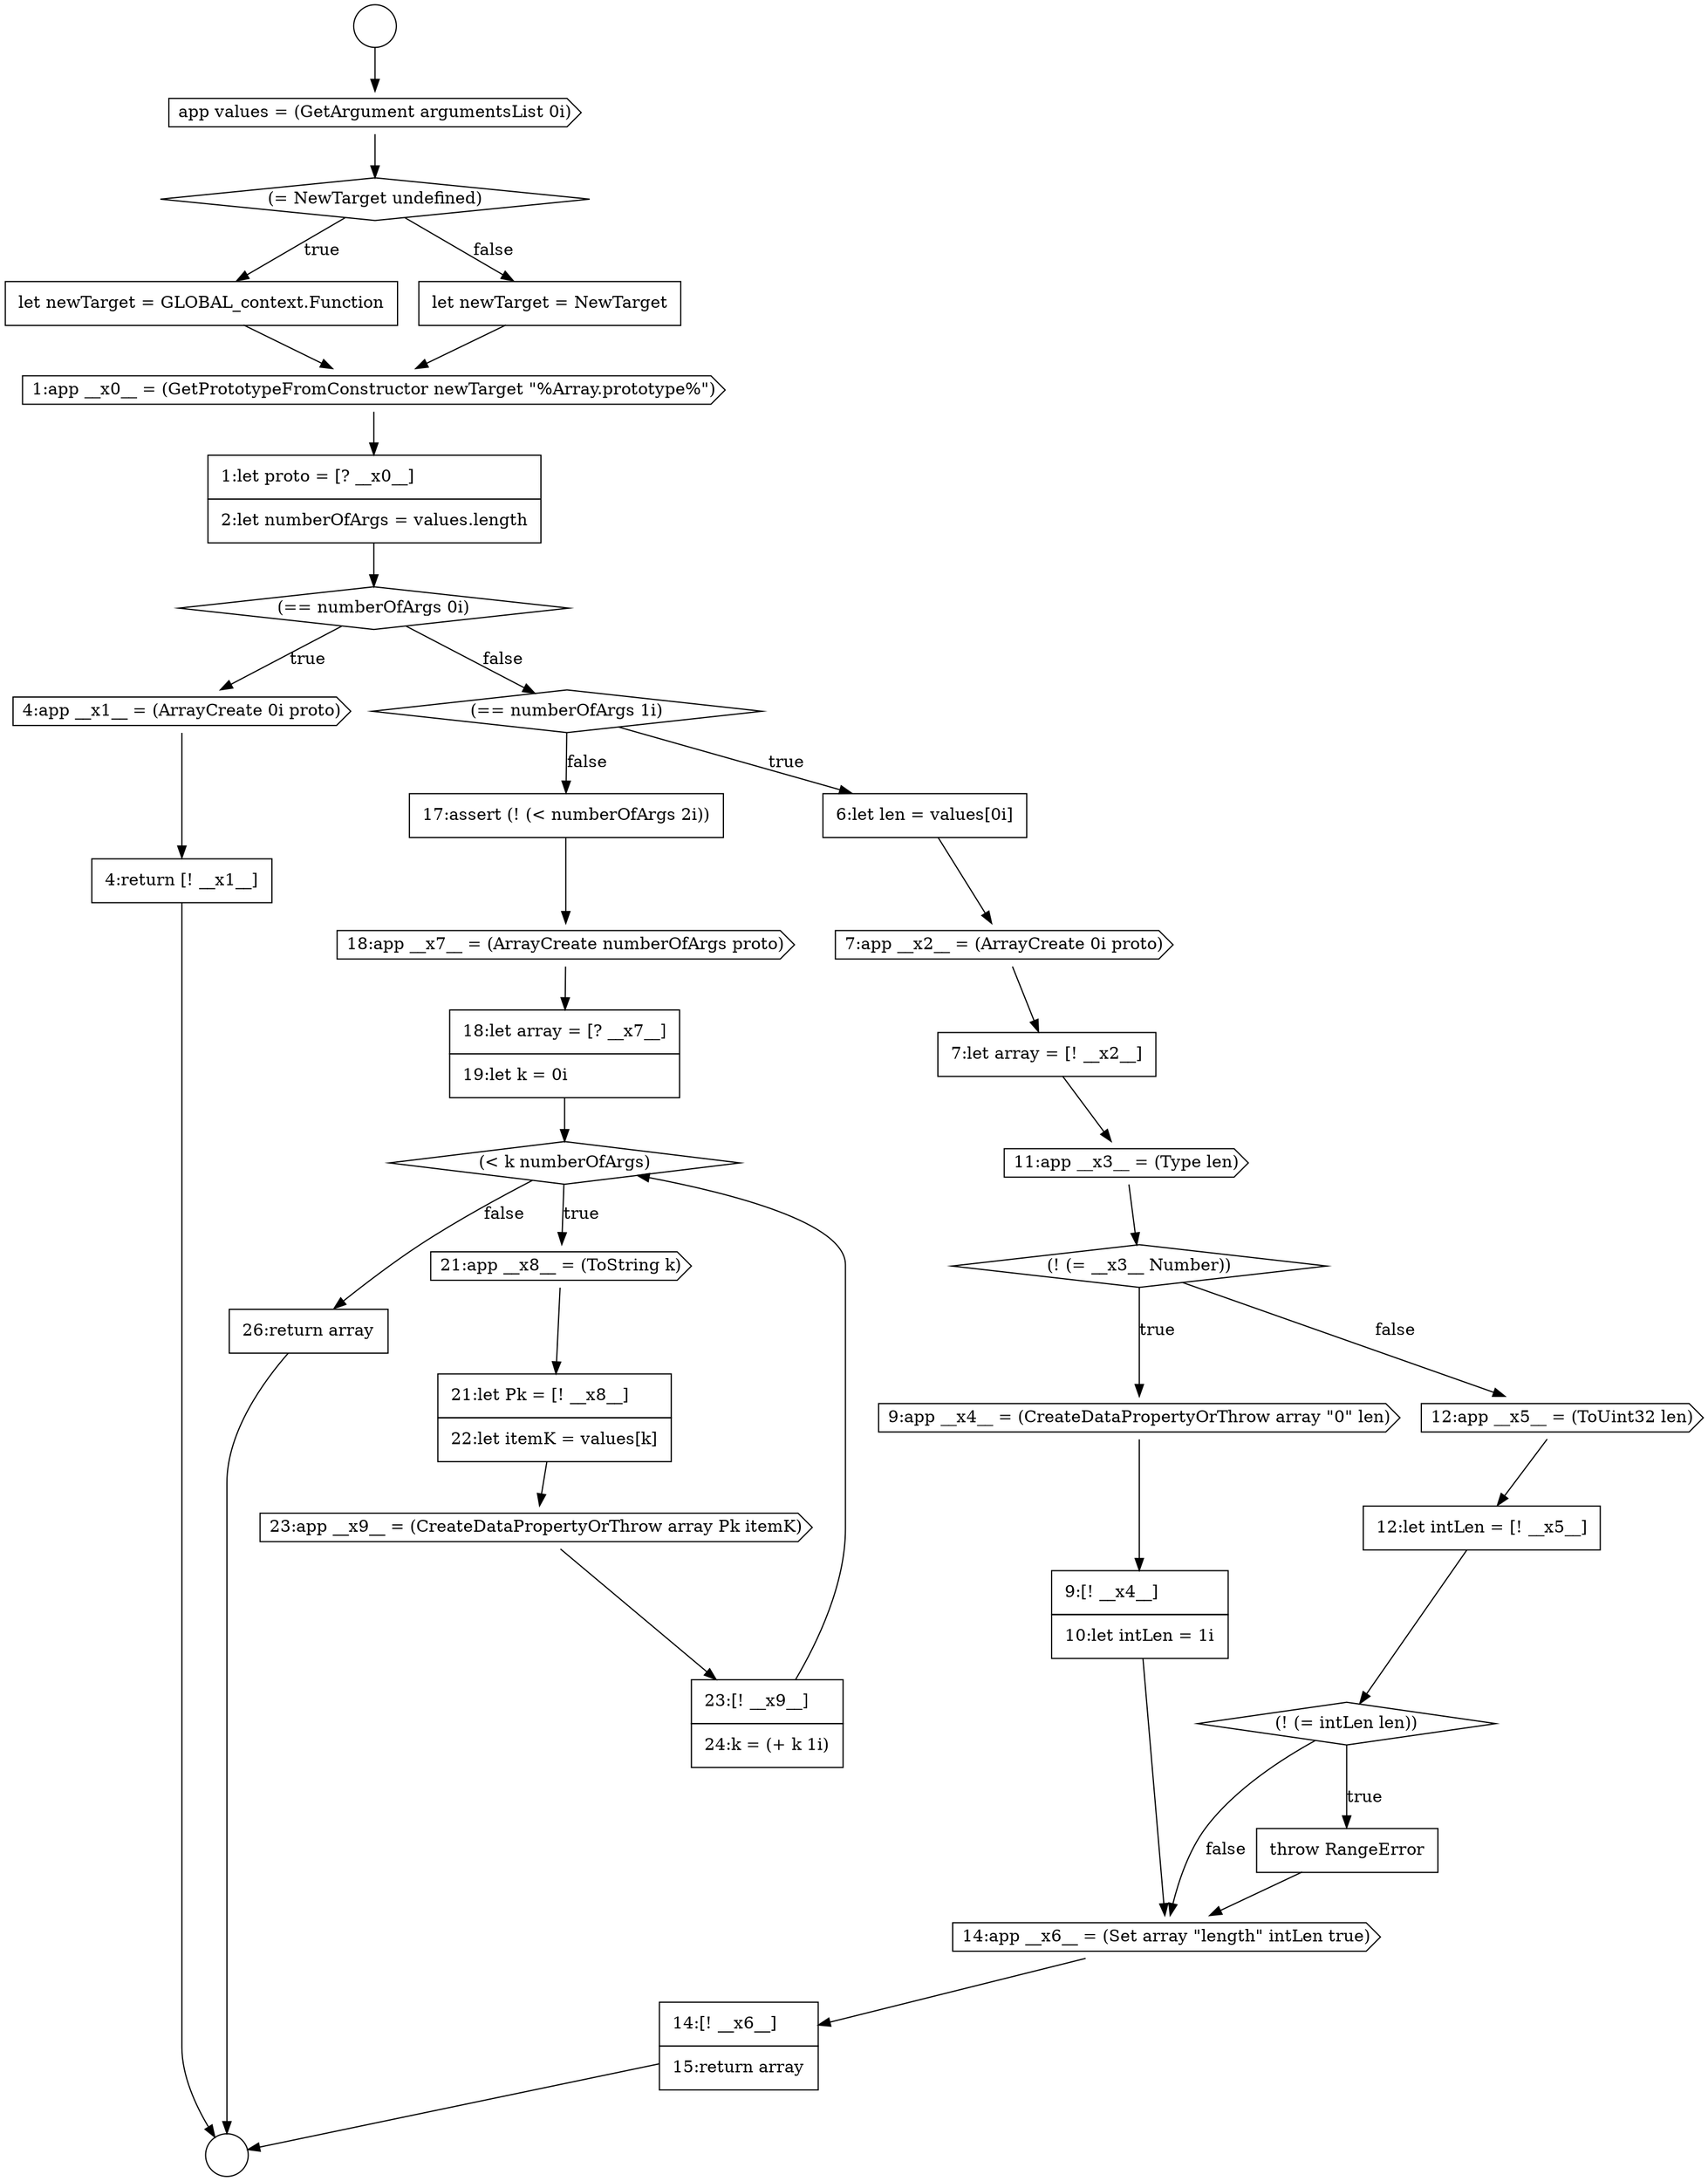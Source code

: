 digraph {
  node15632 [shape=cds, label=<<font color="black">11:app __x3__ = (Type len)</font>> color="black" fillcolor="white" style=filled]
  node15637 [shape=none, margin=0, label=<<font color="black">
    <table border="0" cellborder="1" cellspacing="0" cellpadding="10">
      <tr><td align="left">12:let intLen = [! __x5__]</td></tr>
    </table>
  </font>> color="black" fillcolor="white" style=filled]
  node15648 [shape=cds, label=<<font color="black">23:app __x9__ = (CreateDataPropertyOrThrow array Pk itemK)</font>> color="black" fillcolor="white" style=filled]
  node15633 [shape=diamond, label=<<font color="black">(! (= __x3__ Number))</font>> color="black" fillcolor="white" style=filled]
  node15623 [shape=cds, label=<<font color="black">1:app __x0__ = (GetPrototypeFromConstructor newTarget &quot;%Array.prototype%&quot;)</font>> color="black" fillcolor="white" style=filled]
  node15618 [shape=circle label=" " color="black" fillcolor="white" style=filled]
  node15626 [shape=cds, label=<<font color="black">4:app __x1__ = (ArrayCreate 0i proto)</font>> color="black" fillcolor="white" style=filled]
  node15621 [shape=none, margin=0, label=<<font color="black">
    <table border="0" cellborder="1" cellspacing="0" cellpadding="10">
      <tr><td align="left">let newTarget = GLOBAL_context.Function</td></tr>
    </table>
  </font>> color="black" fillcolor="white" style=filled]
  node15629 [shape=none, margin=0, label=<<font color="black">
    <table border="0" cellborder="1" cellspacing="0" cellpadding="10">
      <tr><td align="left">6:let len = values[0i]</td></tr>
    </table>
  </font>> color="black" fillcolor="white" style=filled]
  node15643 [shape=cds, label=<<font color="black">18:app __x7__ = (ArrayCreate numberOfArgs proto)</font>> color="black" fillcolor="white" style=filled]
  node15628 [shape=diamond, label=<<font color="black">(== numberOfArgs 1i)</font>> color="black" fillcolor="white" style=filled]
  node15642 [shape=none, margin=0, label=<<font color="black">
    <table border="0" cellborder="1" cellspacing="0" cellpadding="10">
      <tr><td align="left">17:assert (! (&lt; numberOfArgs 2i))</td></tr>
    </table>
  </font>> color="black" fillcolor="white" style=filled]
  node15627 [shape=none, margin=0, label=<<font color="black">
    <table border="0" cellborder="1" cellspacing="0" cellpadding="10">
      <tr><td align="left">4:return [! __x1__]</td></tr>
    </table>
  </font>> color="black" fillcolor="white" style=filled]
  node15650 [shape=none, margin=0, label=<<font color="black">
    <table border="0" cellborder="1" cellspacing="0" cellpadding="10">
      <tr><td align="left">26:return array</td></tr>
    </table>
  </font>> color="black" fillcolor="white" style=filled]
  node15631 [shape=none, margin=0, label=<<font color="black">
    <table border="0" cellborder="1" cellspacing="0" cellpadding="10">
      <tr><td align="left">7:let array = [! __x2__]</td></tr>
    </table>
  </font>> color="black" fillcolor="white" style=filled]
  node15638 [shape=diamond, label=<<font color="black">(! (= intLen len))</font>> color="black" fillcolor="white" style=filled]
  node15619 [shape=cds, label=<<font color="black">app values = (GetArgument argumentsList 0i)</font>> color="black" fillcolor="white" style=filled]
  node15634 [shape=cds, label=<<font color="black">9:app __x4__ = (CreateDataPropertyOrThrow array &quot;0&quot; len)</font>> color="black" fillcolor="white" style=filled]
  node15639 [shape=none, margin=0, label=<<font color="black">
    <table border="0" cellborder="1" cellspacing="0" cellpadding="10">
      <tr><td align="left">throw RangeError</td></tr>
    </table>
  </font>> color="black" fillcolor="white" style=filled]
  node15624 [shape=none, margin=0, label=<<font color="black">
    <table border="0" cellborder="1" cellspacing="0" cellpadding="10">
      <tr><td align="left">1:let proto = [? __x0__]</td></tr>
      <tr><td align="left">2:let numberOfArgs = values.length</td></tr>
    </table>
  </font>> color="black" fillcolor="white" style=filled]
  node15646 [shape=cds, label=<<font color="black">21:app __x8__ = (ToString k)</font>> color="black" fillcolor="white" style=filled]
  node15641 [shape=none, margin=0, label=<<font color="black">
    <table border="0" cellborder="1" cellspacing="0" cellpadding="10">
      <tr><td align="left">14:[! __x6__]</td></tr>
      <tr><td align="left">15:return array</td></tr>
    </table>
  </font>> color="black" fillcolor="white" style=filled]
  node15630 [shape=cds, label=<<font color="black">7:app __x2__ = (ArrayCreate 0i proto)</font>> color="black" fillcolor="white" style=filled]
  node15649 [shape=none, margin=0, label=<<font color="black">
    <table border="0" cellborder="1" cellspacing="0" cellpadding="10">
      <tr><td align="left">23:[! __x9__]</td></tr>
      <tr><td align="left">24:k = (+ k 1i)</td></tr>
    </table>
  </font>> color="black" fillcolor="white" style=filled]
  node15620 [shape=diamond, label=<<font color="black">(= NewTarget undefined)</font>> color="black" fillcolor="white" style=filled]
  node15635 [shape=none, margin=0, label=<<font color="black">
    <table border="0" cellborder="1" cellspacing="0" cellpadding="10">
      <tr><td align="left">9:[! __x4__]</td></tr>
      <tr><td align="left">10:let intLen = 1i</td></tr>
    </table>
  </font>> color="black" fillcolor="white" style=filled]
  node15645 [shape=diamond, label=<<font color="black">(&lt; k numberOfArgs)</font>> color="black" fillcolor="white" style=filled]
  node15640 [shape=cds, label=<<font color="black">14:app __x6__ = (Set array &quot;length&quot; intLen true)</font>> color="black" fillcolor="white" style=filled]
  node15644 [shape=none, margin=0, label=<<font color="black">
    <table border="0" cellborder="1" cellspacing="0" cellpadding="10">
      <tr><td align="left">18:let array = [? __x7__]</td></tr>
      <tr><td align="left">19:let k = 0i</td></tr>
    </table>
  </font>> color="black" fillcolor="white" style=filled]
  node15625 [shape=diamond, label=<<font color="black">(== numberOfArgs 0i)</font>> color="black" fillcolor="white" style=filled]
  node15647 [shape=none, margin=0, label=<<font color="black">
    <table border="0" cellborder="1" cellspacing="0" cellpadding="10">
      <tr><td align="left">21:let Pk = [! __x8__]</td></tr>
      <tr><td align="left">22:let itemK = values[k]</td></tr>
    </table>
  </font>> color="black" fillcolor="white" style=filled]
  node15622 [shape=none, margin=0, label=<<font color="black">
    <table border="0" cellborder="1" cellspacing="0" cellpadding="10">
      <tr><td align="left">let newTarget = NewTarget</td></tr>
    </table>
  </font>> color="black" fillcolor="white" style=filled]
  node15617 [shape=circle label=" " color="black" fillcolor="white" style=filled]
  node15636 [shape=cds, label=<<font color="black">12:app __x5__ = (ToUint32 len)</font>> color="black" fillcolor="white" style=filled]
  node15645 -> node15646 [label=<<font color="black">true</font>> color="black"]
  node15645 -> node15650 [label=<<font color="black">false</font>> color="black"]
  node15647 -> node15648 [ color="black"]
  node15636 -> node15637 [ color="black"]
  node15640 -> node15641 [ color="black"]
  node15643 -> node15644 [ color="black"]
  node15631 -> node15632 [ color="black"]
  node15624 -> node15625 [ color="black"]
  node15621 -> node15623 [ color="black"]
  node15650 -> node15618 [ color="black"]
  node15629 -> node15630 [ color="black"]
  node15626 -> node15627 [ color="black"]
  node15648 -> node15649 [ color="black"]
  node15627 -> node15618 [ color="black"]
  node15622 -> node15623 [ color="black"]
  node15628 -> node15629 [label=<<font color="black">true</font>> color="black"]
  node15628 -> node15642 [label=<<font color="black">false</font>> color="black"]
  node15637 -> node15638 [ color="black"]
  node15617 -> node15619 [ color="black"]
  node15649 -> node15645 [ color="black"]
  node15639 -> node15640 [ color="black"]
  node15642 -> node15643 [ color="black"]
  node15632 -> node15633 [ color="black"]
  node15635 -> node15640 [ color="black"]
  node15644 -> node15645 [ color="black"]
  node15620 -> node15621 [label=<<font color="black">true</font>> color="black"]
  node15620 -> node15622 [label=<<font color="black">false</font>> color="black"]
  node15625 -> node15626 [label=<<font color="black">true</font>> color="black"]
  node15625 -> node15628 [label=<<font color="black">false</font>> color="black"]
  node15633 -> node15634 [label=<<font color="black">true</font>> color="black"]
  node15633 -> node15636 [label=<<font color="black">false</font>> color="black"]
  node15623 -> node15624 [ color="black"]
  node15646 -> node15647 [ color="black"]
  node15634 -> node15635 [ color="black"]
  node15630 -> node15631 [ color="black"]
  node15619 -> node15620 [ color="black"]
  node15638 -> node15639 [label=<<font color="black">true</font>> color="black"]
  node15638 -> node15640 [label=<<font color="black">false</font>> color="black"]
  node15641 -> node15618 [ color="black"]
}
